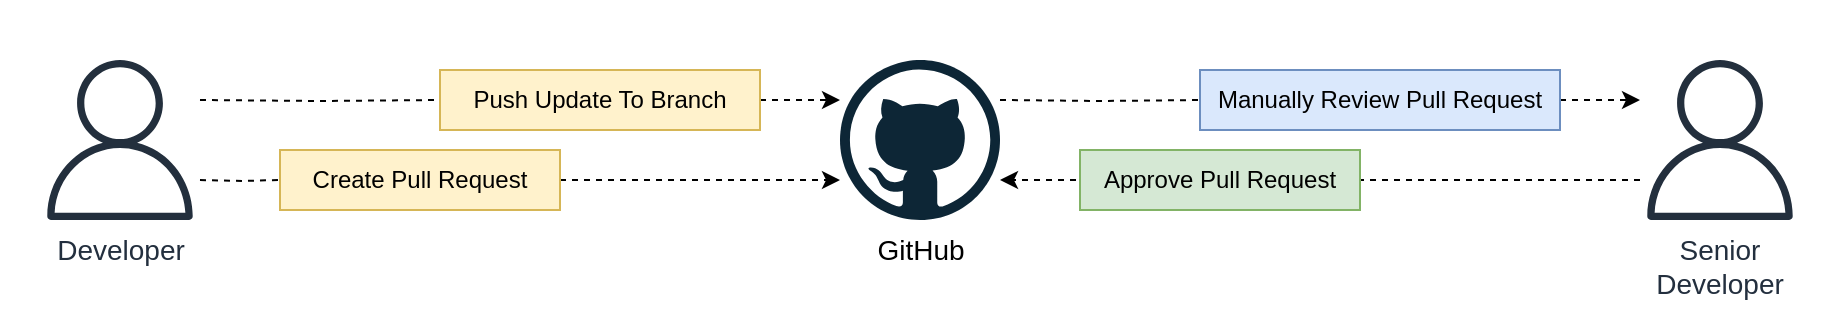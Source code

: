 <mxfile version="24.7.7">
  <diagram name="Page-1" id="thCY2qGJAH8xrWUbhKKs">
    <mxGraphModel dx="1034" dy="739" grid="1" gridSize="10" guides="1" tooltips="1" connect="1" arrows="1" fold="1" page="0" pageScale="1" pageWidth="850" pageHeight="1100" math="0" shadow="0">
      <root>
        <mxCell id="0" />
        <mxCell id="1" parent="0" />
        <mxCell id="f49XREWLHljqlw2hQkl0-1" value="" style="rounded=0;whiteSpace=wrap;html=1;fillColor=none;strokeColor=none;" vertex="1" parent="1">
          <mxGeometry x="500" y="50" width="920" height="160" as="geometry" />
        </mxCell>
        <mxCell id="NJidPr8Sat6VWc2-1qH8-3" value="&lt;font style=&quot;font-size: 14px;&quot;&gt;Developer&lt;/font&gt;" style="sketch=0;outlineConnect=0;fontColor=#232F3E;gradientColor=none;fillColor=#232F3D;strokeColor=none;dashed=0;verticalLabelPosition=bottom;verticalAlign=top;align=center;html=1;fontSize=12;fontStyle=0;aspect=fixed;pointerEvents=1;shape=mxgraph.aws4.user;" parent="1" vertex="1">
          <mxGeometry x="520" y="80" width="80" height="80" as="geometry" />
        </mxCell>
        <mxCell id="NJidPr8Sat6VWc2-1qH8-10" value="&lt;font style=&quot;font-size: 14px;&quot;&gt;GitHub&lt;/font&gt;" style="dashed=0;outlineConnect=0;html=1;align=center;labelPosition=center;verticalLabelPosition=bottom;verticalAlign=top;shape=mxgraph.weblogos.github;aspect=fixed;" parent="1" vertex="1">
          <mxGeometry x="920" y="80" width="80" height="80" as="geometry" />
        </mxCell>
        <mxCell id="NJidPr8Sat6VWc2-1qH8-13" style="edgeStyle=orthogonalEdgeStyle;rounded=0;orthogonalLoop=1;jettySize=auto;html=1;exitX=1;exitY=0.5;exitDx=0;exitDy=0;entryX=0;entryY=0.25;entryDx=0;entryDy=0;dashed=1;" parent="1" source="NJidPr8Sat6VWc2-1qH8-14" edge="1">
          <mxGeometry relative="1" as="geometry">
            <mxPoint x="600" y="105" as="sourcePoint" />
            <mxPoint x="920" y="100" as="targetPoint" />
          </mxGeometry>
        </mxCell>
        <mxCell id="NJidPr8Sat6VWc2-1qH8-18" style="edgeStyle=orthogonalEdgeStyle;rounded=0;orthogonalLoop=1;jettySize=auto;html=1;exitX=1;exitY=0.75;exitDx=0;exitDy=0;entryX=0;entryY=0.5;entryDx=0;entryDy=0;endArrow=none;endFill=0;dashed=1;" parent="1" target="NJidPr8Sat6VWc2-1qH8-17" edge="1">
          <mxGeometry relative="1" as="geometry">
            <mxPoint x="600" y="140" as="sourcePoint" />
          </mxGeometry>
        </mxCell>
        <mxCell id="NJidPr8Sat6VWc2-1qH8-25" style="edgeStyle=orthogonalEdgeStyle;rounded=0;orthogonalLoop=1;jettySize=auto;html=1;exitX=1;exitY=0.5;exitDx=0;exitDy=0;entryX=0;entryY=0.25;entryDx=0;entryDy=0;dashed=1;" parent="1" source="NJidPr8Sat6VWc2-1qH8-23" edge="1">
          <mxGeometry relative="1" as="geometry">
            <mxPoint x="1320" y="100" as="targetPoint" />
          </mxGeometry>
        </mxCell>
        <mxCell id="NJidPr8Sat6VWc2-1qH8-15" value="" style="edgeStyle=orthogonalEdgeStyle;rounded=0;orthogonalLoop=1;jettySize=auto;html=1;exitX=1;exitY=0.25;exitDx=0;exitDy=0;entryX=0;entryY=0.5;entryDx=0;entryDy=0;endArrow=none;endFill=0;dashed=1;" parent="1" target="NJidPr8Sat6VWc2-1qH8-14" edge="1">
          <mxGeometry relative="1" as="geometry">
            <mxPoint x="600" y="100" as="sourcePoint" />
            <mxPoint x="920" y="100" as="targetPoint" />
          </mxGeometry>
        </mxCell>
        <mxCell id="NJidPr8Sat6VWc2-1qH8-14" value="Push Update To Branch" style="rounded=0;whiteSpace=wrap;html=1;fillColor=#fff2cc;strokeColor=#d6b656;" parent="1" vertex="1">
          <mxGeometry x="720" y="85" width="160" height="30" as="geometry" />
        </mxCell>
        <mxCell id="NJidPr8Sat6VWc2-1qH8-19" style="edgeStyle=orthogonalEdgeStyle;rounded=0;orthogonalLoop=1;jettySize=auto;html=1;exitX=1;exitY=0.5;exitDx=0;exitDy=0;entryX=0;entryY=0.75;entryDx=0;entryDy=0;dashed=1;" parent="1" source="NJidPr8Sat6VWc2-1qH8-17" edge="1">
          <mxGeometry relative="1" as="geometry">
            <mxPoint x="920" y="140" as="targetPoint" />
          </mxGeometry>
        </mxCell>
        <mxCell id="NJidPr8Sat6VWc2-1qH8-17" value="Create Pull Request" style="rounded=0;whiteSpace=wrap;html=1;fillColor=#fff2cc;strokeColor=#d6b656;" parent="1" vertex="1">
          <mxGeometry x="640" y="125" width="140" height="30" as="geometry" />
        </mxCell>
        <mxCell id="NJidPr8Sat6VWc2-1qH8-21" value="" style="sketch=0;outlineConnect=0;fontColor=#232F3E;gradientColor=none;fillColor=#232F3D;strokeColor=none;dashed=0;verticalLabelPosition=bottom;verticalAlign=top;align=center;html=1;fontSize=12;fontStyle=0;aspect=fixed;pointerEvents=1;shape=mxgraph.aws4.user;" parent="1" vertex="1">
          <mxGeometry x="1320" y="80" width="80" height="80" as="geometry" />
        </mxCell>
        <mxCell id="NJidPr8Sat6VWc2-1qH8-27" style="edgeStyle=orthogonalEdgeStyle;rounded=0;orthogonalLoop=1;jettySize=auto;html=1;exitX=0;exitY=0.75;exitDx=0;exitDy=0;entryX=1;entryY=0.75;entryDx=0;entryDy=0;dashed=1;" parent="1" edge="1">
          <mxGeometry relative="1" as="geometry">
            <mxPoint x="1320" y="140" as="sourcePoint" />
            <mxPoint x="1000" y="140" as="targetPoint" />
          </mxGeometry>
        </mxCell>
        <mxCell id="NJidPr8Sat6VWc2-1qH8-26" value="" style="edgeStyle=orthogonalEdgeStyle;rounded=0;orthogonalLoop=1;jettySize=auto;html=1;exitX=1;exitY=0.25;exitDx=0;exitDy=0;entryX=0;entryY=0.5;entryDx=0;entryDy=0;endArrow=none;endFill=0;dashed=1;" parent="1" target="NJidPr8Sat6VWc2-1qH8-23" edge="1">
          <mxGeometry relative="1" as="geometry">
            <mxPoint x="1000" y="100" as="sourcePoint" />
            <mxPoint x="1320" y="100" as="targetPoint" />
          </mxGeometry>
        </mxCell>
        <mxCell id="NJidPr8Sat6VWc2-1qH8-23" value="Manually Review Pull Request" style="rounded=0;whiteSpace=wrap;html=1;fillColor=#dae8fc;strokeColor=#6c8ebf;" parent="1" vertex="1">
          <mxGeometry x="1100" y="85" width="180" height="30" as="geometry" />
        </mxCell>
        <mxCell id="NJidPr8Sat6VWc2-1qH8-28" value="Approve Pull Request" style="rounded=0;whiteSpace=wrap;html=1;fillColor=#d5e8d4;strokeColor=#82b366;" parent="1" vertex="1">
          <mxGeometry x="1040" y="125" width="140" height="30" as="geometry" />
        </mxCell>
        <mxCell id="NJidPr8Sat6VWc2-1qH8-68" value="&lt;span style=&quot;color: rgb(35, 47, 62); font-family: Helvetica; font-size: 14px; font-style: normal; font-variant-ligatures: normal; font-variant-caps: normal; font-weight: 400; letter-spacing: normal; orphans: 2; text-indent: 0px; text-transform: none; widows: 2; word-spacing: 0px; -webkit-text-stroke-width: 0px; white-space: nowrap; background-color: rgb(255, 255, 255); text-decoration-thickness: initial; text-decoration-style: initial; text-decoration-color: initial; float: none; display: inline !important;&quot;&gt;Senior&lt;/span&gt;&lt;div&gt;&lt;span style=&quot;color: rgb(35, 47, 62); font-family: Helvetica; font-size: 14px; font-style: normal; font-variant-ligatures: normal; font-variant-caps: normal; font-weight: 400; letter-spacing: normal; orphans: 2; text-indent: 0px; text-transform: none; widows: 2; word-spacing: 0px; -webkit-text-stroke-width: 0px; white-space: nowrap; background-color: rgb(255, 255, 255); text-decoration-thickness: initial; text-decoration-style: initial; text-decoration-color: initial; float: none; display: inline !important;&quot;&gt;Developer&lt;/span&gt;&lt;/div&gt;" style="text;html=1;align=center;whiteSpace=wrap;" parent="1" vertex="1">
          <mxGeometry x="1320" y="160" width="80" height="40" as="geometry" />
        </mxCell>
      </root>
    </mxGraphModel>
  </diagram>
</mxfile>
